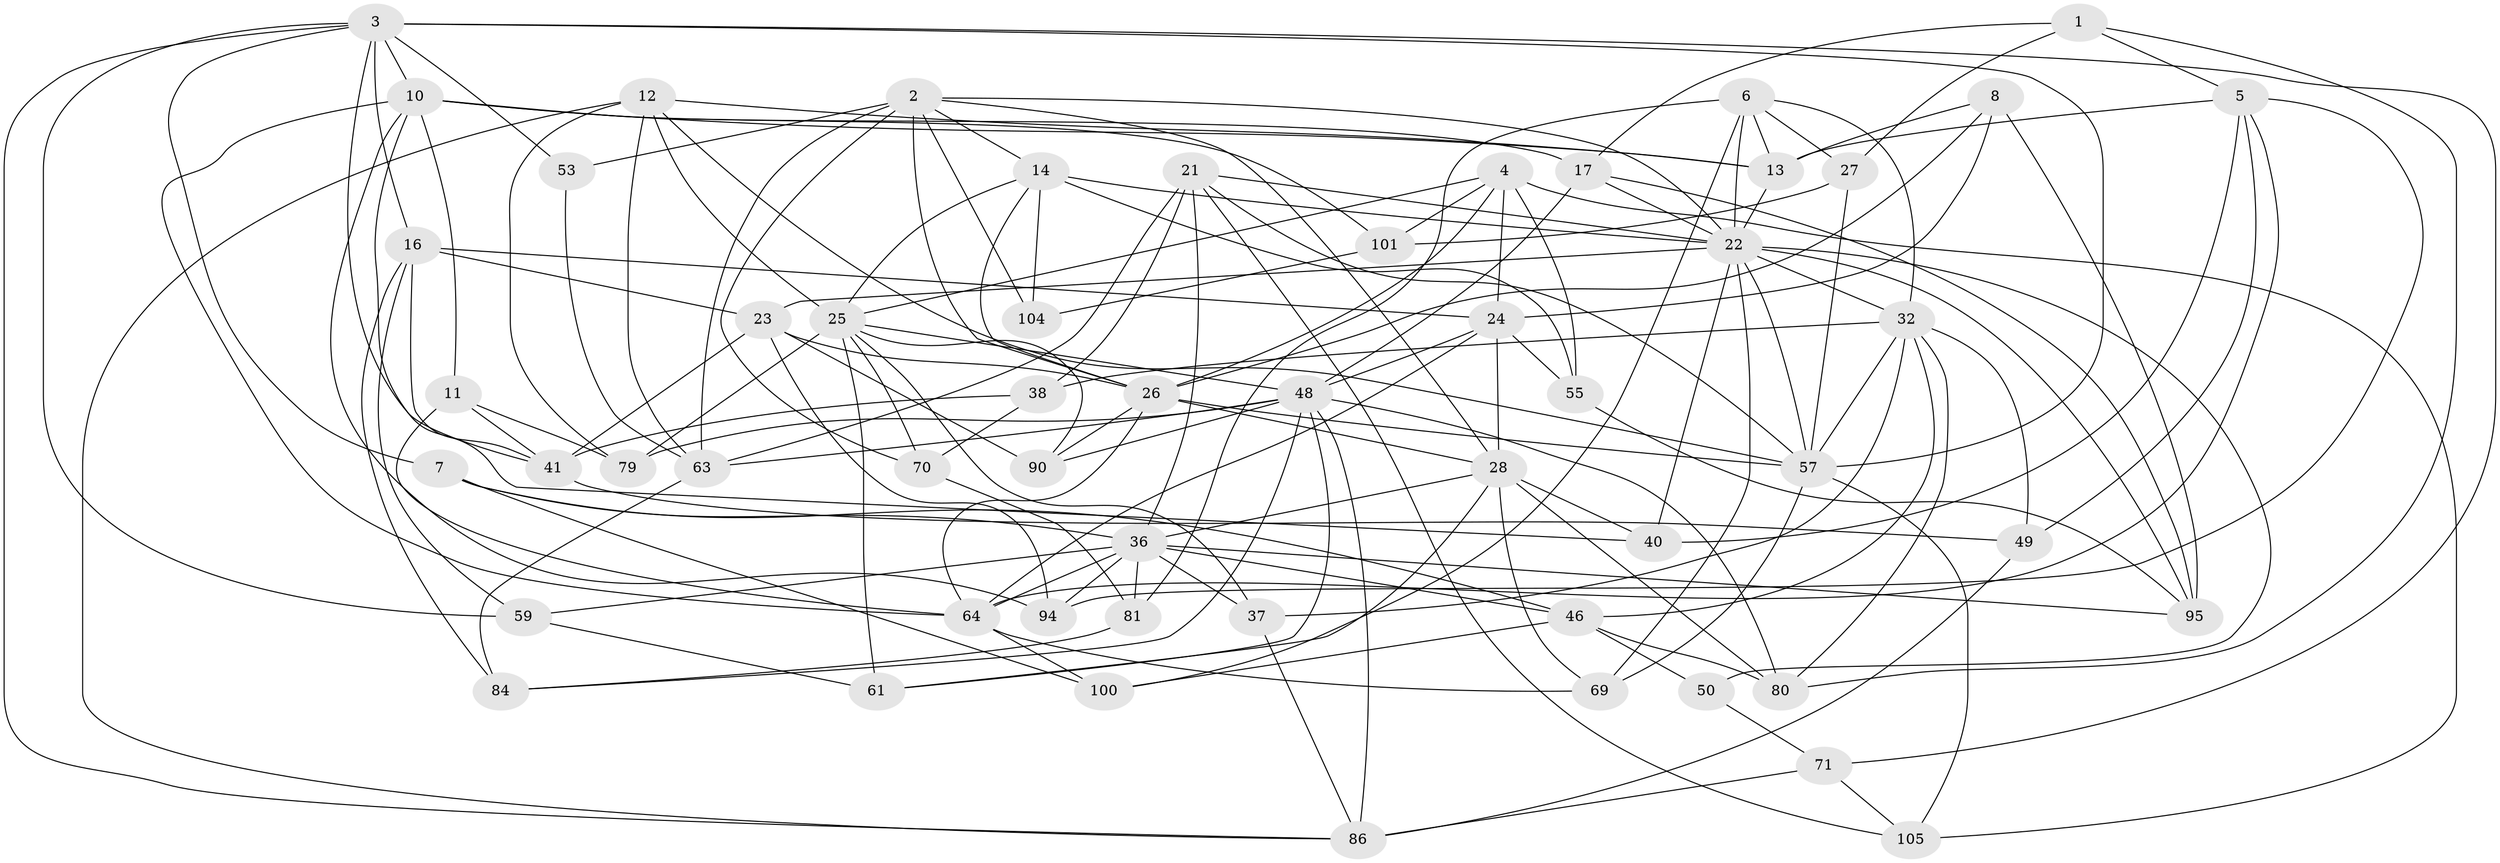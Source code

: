 // original degree distribution, {4: 1.0}
// Generated by graph-tools (version 1.1) at 2025/20/03/04/25 18:20:55]
// undirected, 55 vertices, 155 edges
graph export_dot {
graph [start="1"]
  node [color=gray90,style=filled];
  1;
  2 [super="+85+19"];
  3 [super="+9+20+15"];
  4 [super="+83"];
  5 [super="+51"];
  6 [super="+52"];
  7;
  8;
  10 [super="+30+73"];
  11;
  12 [super="+72"];
  13 [super="+102"];
  14 [super="+18+76"];
  16 [super="+56"];
  17 [super="+33+108"];
  21 [super="+75"];
  22 [super="+89+29+39"];
  23 [super="+77"];
  24 [super="+31+44"];
  25 [super="+34+60"];
  26 [super="+62+103"];
  27;
  28 [super="+45"];
  32 [super="+35+98"];
  36 [super="+54+67"];
  37;
  38;
  40;
  41 [super="+42"];
  46 [super="+58"];
  48 [super="+87+97+78"];
  49;
  50;
  53;
  55;
  57 [super="+74+68+99"];
  59;
  61;
  63 [super="+66"];
  64 [super="+82+65"];
  69;
  70;
  71;
  79;
  80 [super="+88"];
  81;
  84;
  86 [super="+91"];
  90;
  94;
  95 [super="+106"];
  100;
  101;
  104;
  105;
  1 -- 27;
  1 -- 80;
  1 -- 5;
  1 -- 17;
  2 -- 53;
  2 -- 28;
  2 -- 104;
  2 -- 14;
  2 -- 26;
  2 -- 22;
  2 -- 70;
  2 -- 63;
  3 -- 53 [weight=2];
  3 -- 7;
  3 -- 16;
  3 -- 41;
  3 -- 71;
  3 -- 57;
  3 -- 10;
  3 -- 59;
  3 -- 86;
  4 -- 26;
  4 -- 105;
  4 -- 24;
  4 -- 25;
  4 -- 101;
  4 -- 55;
  5 -- 40;
  5 -- 49;
  5 -- 13;
  5 -- 94;
  5 -- 64;
  6 -- 100;
  6 -- 32;
  6 -- 81;
  6 -- 27;
  6 -- 13;
  6 -- 22;
  7 -- 100;
  7 -- 46;
  7 -- 36;
  8 -- 13;
  8 -- 95;
  8 -- 26;
  8 -- 24;
  10 -- 40;
  10 -- 64;
  10 -- 17;
  10 -- 11;
  10 -- 94;
  10 -- 101;
  10 -- 13;
  11 -- 79;
  11 -- 41;
  11 -- 64;
  12 -- 79;
  12 -- 86;
  12 -- 13;
  12 -- 25;
  12 -- 63;
  12 -- 57;
  13 -- 22;
  14 -- 104 [weight=2];
  14 -- 25 [weight=2];
  14 -- 26;
  14 -- 55;
  14 -- 22;
  16 -- 59;
  16 -- 24;
  16 -- 84;
  16 -- 41;
  16 -- 23;
  17 -- 95 [weight=2];
  17 -- 48;
  17 -- 22;
  21 -- 63;
  21 -- 105;
  21 -- 36;
  21 -- 38;
  21 -- 57;
  21 -- 22;
  22 -- 50 [weight=2];
  22 -- 32;
  22 -- 69;
  22 -- 57;
  22 -- 23;
  22 -- 40;
  22 -- 95;
  23 -- 94;
  23 -- 41;
  23 -- 26;
  23 -- 90;
  24 -- 55;
  24 -- 48 [weight=2];
  24 -- 64;
  24 -- 28;
  25 -- 79;
  25 -- 37;
  25 -- 61;
  25 -- 48;
  25 -- 70;
  25 -- 90;
  26 -- 90;
  26 -- 57 [weight=2];
  26 -- 28;
  26 -- 64;
  27 -- 101;
  27 -- 57;
  28 -- 80;
  28 -- 36;
  28 -- 69;
  28 -- 40;
  28 -- 61;
  32 -- 37;
  32 -- 49;
  32 -- 38;
  32 -- 57;
  32 -- 80;
  32 -- 46;
  36 -- 81;
  36 -- 64;
  36 -- 94;
  36 -- 59;
  36 -- 37;
  36 -- 46;
  36 -- 95;
  37 -- 86;
  38 -- 70;
  38 -- 41;
  41 -- 49;
  46 -- 50;
  46 -- 80;
  46 -- 100;
  48 -- 80 [weight=2];
  48 -- 61;
  48 -- 79;
  48 -- 63;
  48 -- 90;
  48 -- 84;
  48 -- 86;
  49 -- 86;
  50 -- 71;
  53 -- 63;
  55 -- 95;
  57 -- 105;
  57 -- 69;
  59 -- 61;
  63 -- 84;
  64 -- 100;
  64 -- 69;
  70 -- 81;
  71 -- 105;
  71 -- 86;
  81 -- 84;
  101 -- 104;
}

